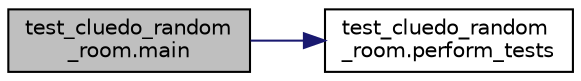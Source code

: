 digraph "test_cluedo_random_room.main"
{
 // LATEX_PDF_SIZE
  edge [fontname="Helvetica",fontsize="10",labelfontname="Helvetica",labelfontsize="10"];
  node [fontname="Helvetica",fontsize="10",shape=record];
  rankdir="LR";
  Node1 [label="test_cluedo_random\l_room.main",height=0.2,width=0.4,color="black", fillcolor="grey75", style="filled", fontcolor="black",tooltip=" "];
  Node1 -> Node2 [color="midnightblue",fontsize="10",style="solid",fontname="Helvetica"];
  Node2 [label="test_cluedo_random\l_room.perform_tests",height=0.2,width=0.4,color="black", fillcolor="white", style="filled",URL="$a00180_a94718b197aeca5614b1617e1a7c8733f.html#a94718b197aeca5614b1617e1a7c8733f",tooltip=" "];
}
